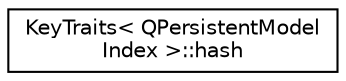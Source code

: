 digraph "Graphical Class Hierarchy"
{
  edge [fontname="Helvetica",fontsize="10",labelfontname="Helvetica",labelfontsize="10"];
  node [fontname="Helvetica",fontsize="10",shape=record];
  rankdir="LR";
  Node0 [label="KeyTraits\< QPersistentModel\lIndex \>::hash",height=0.2,width=0.4,color="black", fillcolor="white", style="filled",URL="$class_key_traits_3_01_q_persistent_model_index_01_4_1_1hash.html"];
}
